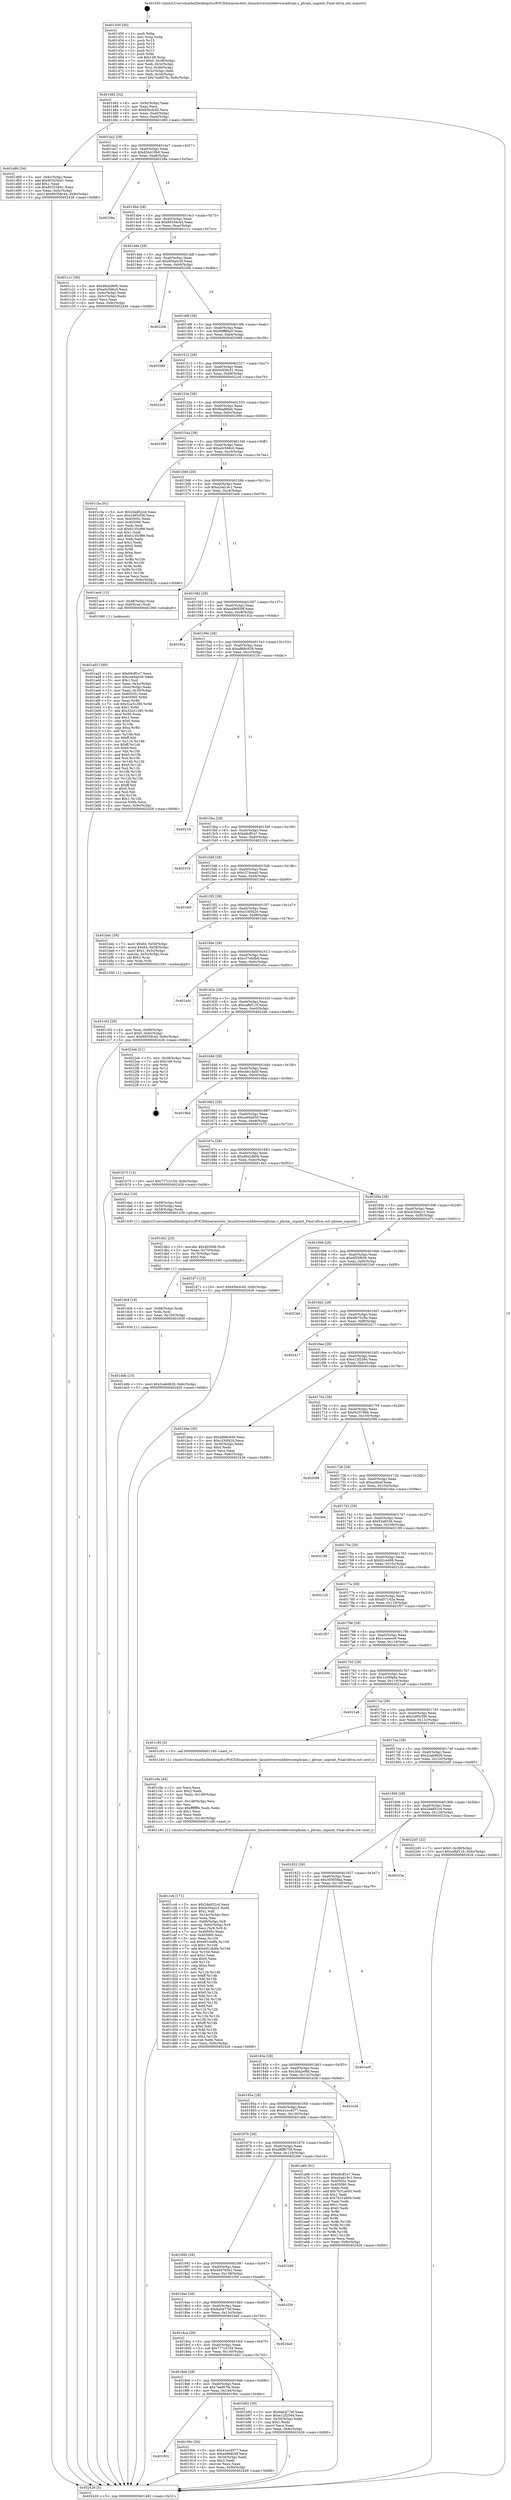 digraph "0x401450" {
  label = "0x401450 (/mnt/c/Users/mathe/Desktop/tcc/POCII/binaries/extr_linuxdriversmtddevicesphram.c_phram_unpoint_Final-ollvm.out::main(0))"
  labelloc = "t"
  node[shape=record]

  Entry [label="",width=0.3,height=0.3,shape=circle,fillcolor=black,style=filled]
  "0x401482" [label="{
     0x401482 [32]\l
     | [instrs]\l
     &nbsp;&nbsp;0x401482 \<+6\>: mov -0x9c(%rbp),%eax\l
     &nbsp;&nbsp;0x401488 \<+2\>: mov %eax,%ecx\l
     &nbsp;&nbsp;0x40148a \<+6\>: sub $0x83bcfc45,%ecx\l
     &nbsp;&nbsp;0x401490 \<+6\>: mov %eax,-0xa0(%rbp)\l
     &nbsp;&nbsp;0x401496 \<+6\>: mov %ecx,-0xa4(%rbp)\l
     &nbsp;&nbsp;0x40149c \<+6\>: je 0000000000401d80 \<main+0x930\>\l
  }"]
  "0x401d80" [label="{
     0x401d80 [34]\l
     | [instrs]\l
     &nbsp;&nbsp;0x401d80 \<+3\>: mov -0x6c(%rbp),%eax\l
     &nbsp;&nbsp;0x401d83 \<+5\>: add $0x85325641,%eax\l
     &nbsp;&nbsp;0x401d88 \<+3\>: add $0x1,%eax\l
     &nbsp;&nbsp;0x401d8b \<+5\>: sub $0x85325641,%eax\l
     &nbsp;&nbsp;0x401d90 \<+3\>: mov %eax,-0x6c(%rbp)\l
     &nbsp;&nbsp;0x401d93 \<+10\>: movl $0x89358c44,-0x9c(%rbp)\l
     &nbsp;&nbsp;0x401d9d \<+5\>: jmp 0000000000402426 \<main+0xfd6\>\l
  }"]
  "0x4014a2" [label="{
     0x4014a2 [28]\l
     | [instrs]\l
     &nbsp;&nbsp;0x4014a2 \<+5\>: jmp 00000000004014a7 \<main+0x57\>\l
     &nbsp;&nbsp;0x4014a7 \<+6\>: mov -0xa0(%rbp),%eax\l
     &nbsp;&nbsp;0x4014ad \<+5\>: sub $0x854419b0,%eax\l
     &nbsp;&nbsp;0x4014b2 \<+6\>: mov %eax,-0xa8(%rbp)\l
     &nbsp;&nbsp;0x4014b8 \<+6\>: je 000000000040238a \<main+0xf3a\>\l
  }"]
  Exit [label="",width=0.3,height=0.3,shape=circle,fillcolor=black,style=filled,peripheries=2]
  "0x40238a" [label="{
     0x40238a\l
  }", style=dashed]
  "0x4014be" [label="{
     0x4014be [28]\l
     | [instrs]\l
     &nbsp;&nbsp;0x4014be \<+5\>: jmp 00000000004014c3 \<main+0x73\>\l
     &nbsp;&nbsp;0x4014c3 \<+6\>: mov -0xa0(%rbp),%eax\l
     &nbsp;&nbsp;0x4014c9 \<+5\>: sub $0x89358c44,%eax\l
     &nbsp;&nbsp;0x4014ce \<+6\>: mov %eax,-0xac(%rbp)\l
     &nbsp;&nbsp;0x4014d4 \<+6\>: je 0000000000401c1c \<main+0x7cc\>\l
  }"]
  "0x401ddb" [label="{
     0x401ddb [15]\l
     | [instrs]\l
     &nbsp;&nbsp;0x401ddb \<+10\>: movl $0x2cab9828,-0x9c(%rbp)\l
     &nbsp;&nbsp;0x401de5 \<+5\>: jmp 0000000000402426 \<main+0xfd6\>\l
  }"]
  "0x401c1c" [label="{
     0x401c1c [30]\l
     | [instrs]\l
     &nbsp;&nbsp;0x401c1c \<+5\>: mov $0xd9a2d60b,%eax\l
     &nbsp;&nbsp;0x401c21 \<+5\>: mov $0xa0c566c0,%ecx\l
     &nbsp;&nbsp;0x401c26 \<+3\>: mov -0x6c(%rbp),%edx\l
     &nbsp;&nbsp;0x401c29 \<+3\>: cmp -0x5c(%rbp),%edx\l
     &nbsp;&nbsp;0x401c2c \<+3\>: cmovl %ecx,%eax\l
     &nbsp;&nbsp;0x401c2f \<+6\>: mov %eax,-0x9c(%rbp)\l
     &nbsp;&nbsp;0x401c35 \<+5\>: jmp 0000000000402426 \<main+0xfd6\>\l
  }"]
  "0x4014da" [label="{
     0x4014da [28]\l
     | [instrs]\l
     &nbsp;&nbsp;0x4014da \<+5\>: jmp 00000000004014df \<main+0x8f\>\l
     &nbsp;&nbsp;0x4014df \<+6\>: mov -0xa0(%rbp),%eax\l
     &nbsp;&nbsp;0x4014e5 \<+5\>: sub $0x904a0c5f,%eax\l
     &nbsp;&nbsp;0x4014ea \<+6\>: mov %eax,-0xb0(%rbp)\l
     &nbsp;&nbsp;0x4014f0 \<+6\>: je 000000000040220b \<main+0xdbb\>\l
  }"]
  "0x401dc9" [label="{
     0x401dc9 [18]\l
     | [instrs]\l
     &nbsp;&nbsp;0x401dc9 \<+4\>: mov -0x68(%rbp),%rdx\l
     &nbsp;&nbsp;0x401dcd \<+3\>: mov %rdx,%rdi\l
     &nbsp;&nbsp;0x401dd0 \<+6\>: mov %eax,-0x150(%rbp)\l
     &nbsp;&nbsp;0x401dd6 \<+5\>: call 0000000000401030 \<free@plt\>\l
     | [calls]\l
     &nbsp;&nbsp;0x401030 \{1\} (unknown)\l
  }"]
  "0x40220b" [label="{
     0x40220b\l
  }", style=dashed]
  "0x4014f6" [label="{
     0x4014f6 [28]\l
     | [instrs]\l
     &nbsp;&nbsp;0x4014f6 \<+5\>: jmp 00000000004014fb \<main+0xab\>\l
     &nbsp;&nbsp;0x4014fb \<+6\>: mov -0xa0(%rbp),%eax\l
     &nbsp;&nbsp;0x401501 \<+5\>: sub $0x99ff86a5,%eax\l
     &nbsp;&nbsp;0x401506 \<+6\>: mov %eax,-0xb4(%rbp)\l
     &nbsp;&nbsp;0x40150c \<+6\>: je 0000000000402089 \<main+0xc39\>\l
  }"]
  "0x401db2" [label="{
     0x401db2 [23]\l
     | [instrs]\l
     &nbsp;&nbsp;0x401db2 \<+10\>: movabs $0x4030d6,%rdi\l
     &nbsp;&nbsp;0x401dbc \<+3\>: mov %eax,-0x70(%rbp)\l
     &nbsp;&nbsp;0x401dbf \<+3\>: mov -0x70(%rbp),%esi\l
     &nbsp;&nbsp;0x401dc2 \<+2\>: mov $0x0,%al\l
     &nbsp;&nbsp;0x401dc4 \<+5\>: call 0000000000401040 \<printf@plt\>\l
     | [calls]\l
     &nbsp;&nbsp;0x401040 \{1\} (unknown)\l
  }"]
  "0x402089" [label="{
     0x402089\l
  }", style=dashed]
  "0x401512" [label="{
     0x401512 [28]\l
     | [instrs]\l
     &nbsp;&nbsp;0x401512 \<+5\>: jmp 0000000000401517 \<main+0xc7\>\l
     &nbsp;&nbsp;0x401517 \<+6\>: mov -0xa0(%rbp),%eax\l
     &nbsp;&nbsp;0x40151d \<+5\>: sub $0x9c938c51,%eax\l
     &nbsp;&nbsp;0x401522 \<+6\>: mov %eax,-0xb8(%rbp)\l
     &nbsp;&nbsp;0x401528 \<+6\>: je 00000000004022c6 \<main+0xe76\>\l
  }"]
  "0x401cc6" [label="{
     0x401cc6 [171]\l
     | [instrs]\l
     &nbsp;&nbsp;0x401cc6 \<+5\>: mov $0x2da852cd,%ecx\l
     &nbsp;&nbsp;0x401ccb \<+5\>: mov $0xdc50a2c1,%edx\l
     &nbsp;&nbsp;0x401cd0 \<+3\>: mov $0x1,%dil\l
     &nbsp;&nbsp;0x401cd3 \<+6\>: mov -0x14c(%rbp),%esi\l
     &nbsp;&nbsp;0x401cd9 \<+3\>: imul %eax,%esi\l
     &nbsp;&nbsp;0x401cdc \<+4\>: mov -0x68(%rbp),%r8\l
     &nbsp;&nbsp;0x401ce0 \<+4\>: movslq -0x6c(%rbp),%r9\l
     &nbsp;&nbsp;0x401ce4 \<+4\>: mov %esi,(%r8,%r9,4)\l
     &nbsp;&nbsp;0x401ce8 \<+7\>: mov 0x40505c,%eax\l
     &nbsp;&nbsp;0x401cef \<+7\>: mov 0x405060,%esi\l
     &nbsp;&nbsp;0x401cf6 \<+3\>: mov %eax,%r10d\l
     &nbsp;&nbsp;0x401cf9 \<+7\>: sub $0xe91cbdfa,%r10d\l
     &nbsp;&nbsp;0x401d00 \<+4\>: sub $0x1,%r10d\l
     &nbsp;&nbsp;0x401d04 \<+7\>: add $0xe91cbdfa,%r10d\l
     &nbsp;&nbsp;0x401d0b \<+4\>: imul %r10d,%eax\l
     &nbsp;&nbsp;0x401d0f \<+3\>: and $0x1,%eax\l
     &nbsp;&nbsp;0x401d12 \<+3\>: cmp $0x0,%eax\l
     &nbsp;&nbsp;0x401d15 \<+4\>: sete %r11b\l
     &nbsp;&nbsp;0x401d19 \<+3\>: cmp $0xa,%esi\l
     &nbsp;&nbsp;0x401d1c \<+3\>: setl %bl\l
     &nbsp;&nbsp;0x401d1f \<+3\>: mov %r11b,%r14b\l
     &nbsp;&nbsp;0x401d22 \<+4\>: xor $0xff,%r14b\l
     &nbsp;&nbsp;0x401d26 \<+3\>: mov %bl,%r15b\l
     &nbsp;&nbsp;0x401d29 \<+4\>: xor $0xff,%r15b\l
     &nbsp;&nbsp;0x401d2d \<+4\>: xor $0x0,%dil\l
     &nbsp;&nbsp;0x401d31 \<+3\>: mov %r14b,%r12b\l
     &nbsp;&nbsp;0x401d34 \<+4\>: and $0x0,%r12b\l
     &nbsp;&nbsp;0x401d38 \<+3\>: and %dil,%r11b\l
     &nbsp;&nbsp;0x401d3b \<+3\>: mov %r15b,%r13b\l
     &nbsp;&nbsp;0x401d3e \<+4\>: and $0x0,%r13b\l
     &nbsp;&nbsp;0x401d42 \<+3\>: and %dil,%bl\l
     &nbsp;&nbsp;0x401d45 \<+3\>: or %r11b,%r12b\l
     &nbsp;&nbsp;0x401d48 \<+3\>: or %bl,%r13b\l
     &nbsp;&nbsp;0x401d4b \<+3\>: xor %r13b,%r12b\l
     &nbsp;&nbsp;0x401d4e \<+3\>: or %r15b,%r14b\l
     &nbsp;&nbsp;0x401d51 \<+4\>: xor $0xff,%r14b\l
     &nbsp;&nbsp;0x401d55 \<+4\>: or $0x0,%dil\l
     &nbsp;&nbsp;0x401d59 \<+3\>: and %dil,%r14b\l
     &nbsp;&nbsp;0x401d5c \<+3\>: or %r14b,%r12b\l
     &nbsp;&nbsp;0x401d5f \<+4\>: test $0x1,%r12b\l
     &nbsp;&nbsp;0x401d63 \<+3\>: cmovne %edx,%ecx\l
     &nbsp;&nbsp;0x401d66 \<+6\>: mov %ecx,-0x9c(%rbp)\l
     &nbsp;&nbsp;0x401d6c \<+5\>: jmp 0000000000402426 \<main+0xfd6\>\l
  }"]
  "0x4022c6" [label="{
     0x4022c6\l
  }", style=dashed]
  "0x40152e" [label="{
     0x40152e [28]\l
     | [instrs]\l
     &nbsp;&nbsp;0x40152e \<+5\>: jmp 0000000000401533 \<main+0xe3\>\l
     &nbsp;&nbsp;0x401533 \<+6\>: mov -0xa0(%rbp),%eax\l
     &nbsp;&nbsp;0x401539 \<+5\>: sub $0x9eaf96eb,%eax\l
     &nbsp;&nbsp;0x40153e \<+6\>: mov %eax,-0xbc(%rbp)\l
     &nbsp;&nbsp;0x401544 \<+6\>: je 0000000000402399 \<main+0xf49\>\l
  }"]
  "0x401c9a" [label="{
     0x401c9a [44]\l
     | [instrs]\l
     &nbsp;&nbsp;0x401c9a \<+2\>: xor %ecx,%ecx\l
     &nbsp;&nbsp;0x401c9c \<+5\>: mov $0x2,%edx\l
     &nbsp;&nbsp;0x401ca1 \<+6\>: mov %edx,-0x148(%rbp)\l
     &nbsp;&nbsp;0x401ca7 \<+1\>: cltd\l
     &nbsp;&nbsp;0x401ca8 \<+6\>: mov -0x148(%rbp),%esi\l
     &nbsp;&nbsp;0x401cae \<+2\>: idiv %esi\l
     &nbsp;&nbsp;0x401cb0 \<+6\>: imul $0xfffffffe,%edx,%edx\l
     &nbsp;&nbsp;0x401cb6 \<+3\>: sub $0x1,%ecx\l
     &nbsp;&nbsp;0x401cb9 \<+2\>: sub %ecx,%edx\l
     &nbsp;&nbsp;0x401cbb \<+6\>: mov %edx,-0x14c(%rbp)\l
     &nbsp;&nbsp;0x401cc1 \<+5\>: call 0000000000401160 \<next_i\>\l
     | [calls]\l
     &nbsp;&nbsp;0x401160 \{1\} (/mnt/c/Users/mathe/Desktop/tcc/POCII/binaries/extr_linuxdriversmtddevicesphram.c_phram_unpoint_Final-ollvm.out::next_i)\l
  }"]
  "0x402399" [label="{
     0x402399\l
  }", style=dashed]
  "0x40154a" [label="{
     0x40154a [28]\l
     | [instrs]\l
     &nbsp;&nbsp;0x40154a \<+5\>: jmp 000000000040154f \<main+0xff\>\l
     &nbsp;&nbsp;0x40154f \<+6\>: mov -0xa0(%rbp),%eax\l
     &nbsp;&nbsp;0x401555 \<+5\>: sub $0xa0c566c0,%eax\l
     &nbsp;&nbsp;0x40155a \<+6\>: mov %eax,-0xc0(%rbp)\l
     &nbsp;&nbsp;0x401560 \<+6\>: je 0000000000401c3a \<main+0x7ea\>\l
  }"]
  "0x401c02" [label="{
     0x401c02 [26]\l
     | [instrs]\l
     &nbsp;&nbsp;0x401c02 \<+4\>: mov %rax,-0x68(%rbp)\l
     &nbsp;&nbsp;0x401c06 \<+7\>: movl $0x0,-0x6c(%rbp)\l
     &nbsp;&nbsp;0x401c0d \<+10\>: movl $0x89358c44,-0x9c(%rbp)\l
     &nbsp;&nbsp;0x401c17 \<+5\>: jmp 0000000000402426 \<main+0xfd6\>\l
  }"]
  "0x401c3a" [label="{
     0x401c3a [91]\l
     | [instrs]\l
     &nbsp;&nbsp;0x401c3a \<+5\>: mov $0x2da852cd,%eax\l
     &nbsp;&nbsp;0x401c3f \<+5\>: mov $0x2485cf36,%ecx\l
     &nbsp;&nbsp;0x401c44 \<+7\>: mov 0x40505c,%edx\l
     &nbsp;&nbsp;0x401c4b \<+7\>: mov 0x405060,%esi\l
     &nbsp;&nbsp;0x401c52 \<+2\>: mov %edx,%edi\l
     &nbsp;&nbsp;0x401c54 \<+6\>: sub $0xb135cf99,%edi\l
     &nbsp;&nbsp;0x401c5a \<+3\>: sub $0x1,%edi\l
     &nbsp;&nbsp;0x401c5d \<+6\>: add $0xb135cf99,%edi\l
     &nbsp;&nbsp;0x401c63 \<+3\>: imul %edi,%edx\l
     &nbsp;&nbsp;0x401c66 \<+3\>: and $0x1,%edx\l
     &nbsp;&nbsp;0x401c69 \<+3\>: cmp $0x0,%edx\l
     &nbsp;&nbsp;0x401c6c \<+4\>: sete %r8b\l
     &nbsp;&nbsp;0x401c70 \<+3\>: cmp $0xa,%esi\l
     &nbsp;&nbsp;0x401c73 \<+4\>: setl %r9b\l
     &nbsp;&nbsp;0x401c77 \<+3\>: mov %r8b,%r10b\l
     &nbsp;&nbsp;0x401c7a \<+3\>: and %r9b,%r10b\l
     &nbsp;&nbsp;0x401c7d \<+3\>: xor %r9b,%r8b\l
     &nbsp;&nbsp;0x401c80 \<+3\>: or %r8b,%r10b\l
     &nbsp;&nbsp;0x401c83 \<+4\>: test $0x1,%r10b\l
     &nbsp;&nbsp;0x401c87 \<+3\>: cmovne %ecx,%eax\l
     &nbsp;&nbsp;0x401c8a \<+6\>: mov %eax,-0x9c(%rbp)\l
     &nbsp;&nbsp;0x401c90 \<+5\>: jmp 0000000000402426 \<main+0xfd6\>\l
  }"]
  "0x401566" [label="{
     0x401566 [28]\l
     | [instrs]\l
     &nbsp;&nbsp;0x401566 \<+5\>: jmp 000000000040156b \<main+0x11b\>\l
     &nbsp;&nbsp;0x40156b \<+6\>: mov -0xa0(%rbp),%eax\l
     &nbsp;&nbsp;0x401571 \<+5\>: sub $0xa2ad19c1,%eax\l
     &nbsp;&nbsp;0x401576 \<+6\>: mov %eax,-0xc4(%rbp)\l
     &nbsp;&nbsp;0x40157c \<+6\>: je 0000000000401ac6 \<main+0x676\>\l
  }"]
  "0x401ad3" [label="{
     0x401ad3 [160]\l
     | [instrs]\l
     &nbsp;&nbsp;0x401ad3 \<+5\>: mov $0xb8cff1e7,%ecx\l
     &nbsp;&nbsp;0x401ad8 \<+5\>: mov $0xced4ab50,%edx\l
     &nbsp;&nbsp;0x401add \<+3\>: mov $0x1,%sil\l
     &nbsp;&nbsp;0x401ae0 \<+3\>: mov %eax,-0x4c(%rbp)\l
     &nbsp;&nbsp;0x401ae3 \<+3\>: mov -0x4c(%rbp),%eax\l
     &nbsp;&nbsp;0x401ae6 \<+3\>: mov %eax,-0x30(%rbp)\l
     &nbsp;&nbsp;0x401ae9 \<+7\>: mov 0x40505c,%eax\l
     &nbsp;&nbsp;0x401af0 \<+8\>: mov 0x405060,%r8d\l
     &nbsp;&nbsp;0x401af8 \<+3\>: mov %eax,%r9d\l
     &nbsp;&nbsp;0x401afb \<+7\>: sub $0x32a31285,%r9d\l
     &nbsp;&nbsp;0x401b02 \<+4\>: sub $0x1,%r9d\l
     &nbsp;&nbsp;0x401b06 \<+7\>: add $0x32a31285,%r9d\l
     &nbsp;&nbsp;0x401b0d \<+4\>: imul %r9d,%eax\l
     &nbsp;&nbsp;0x401b11 \<+3\>: and $0x1,%eax\l
     &nbsp;&nbsp;0x401b14 \<+3\>: cmp $0x0,%eax\l
     &nbsp;&nbsp;0x401b17 \<+4\>: sete %r10b\l
     &nbsp;&nbsp;0x401b1b \<+4\>: cmp $0xa,%r8d\l
     &nbsp;&nbsp;0x401b1f \<+4\>: setl %r11b\l
     &nbsp;&nbsp;0x401b23 \<+3\>: mov %r10b,%bl\l
     &nbsp;&nbsp;0x401b26 \<+3\>: xor $0xff,%bl\l
     &nbsp;&nbsp;0x401b29 \<+3\>: mov %r11b,%r14b\l
     &nbsp;&nbsp;0x401b2c \<+4\>: xor $0xff,%r14b\l
     &nbsp;&nbsp;0x401b30 \<+4\>: xor $0x0,%sil\l
     &nbsp;&nbsp;0x401b34 \<+3\>: mov %bl,%r15b\l
     &nbsp;&nbsp;0x401b37 \<+4\>: and $0x0,%r15b\l
     &nbsp;&nbsp;0x401b3b \<+3\>: and %sil,%r10b\l
     &nbsp;&nbsp;0x401b3e \<+3\>: mov %r14b,%r12b\l
     &nbsp;&nbsp;0x401b41 \<+4\>: and $0x0,%r12b\l
     &nbsp;&nbsp;0x401b45 \<+3\>: and %sil,%r11b\l
     &nbsp;&nbsp;0x401b48 \<+3\>: or %r10b,%r15b\l
     &nbsp;&nbsp;0x401b4b \<+3\>: or %r11b,%r12b\l
     &nbsp;&nbsp;0x401b4e \<+3\>: xor %r12b,%r15b\l
     &nbsp;&nbsp;0x401b51 \<+3\>: or %r14b,%bl\l
     &nbsp;&nbsp;0x401b54 \<+3\>: xor $0xff,%bl\l
     &nbsp;&nbsp;0x401b57 \<+4\>: or $0x0,%sil\l
     &nbsp;&nbsp;0x401b5b \<+3\>: and %sil,%bl\l
     &nbsp;&nbsp;0x401b5e \<+3\>: or %bl,%r15b\l
     &nbsp;&nbsp;0x401b61 \<+4\>: test $0x1,%r15b\l
     &nbsp;&nbsp;0x401b65 \<+3\>: cmovne %edx,%ecx\l
     &nbsp;&nbsp;0x401b68 \<+6\>: mov %ecx,-0x9c(%rbp)\l
     &nbsp;&nbsp;0x401b6e \<+5\>: jmp 0000000000402426 \<main+0xfd6\>\l
  }"]
  "0x401ac6" [label="{
     0x401ac6 [13]\l
     | [instrs]\l
     &nbsp;&nbsp;0x401ac6 \<+4\>: mov -0x48(%rbp),%rax\l
     &nbsp;&nbsp;0x401aca \<+4\>: mov 0x8(%rax),%rdi\l
     &nbsp;&nbsp;0x401ace \<+5\>: call 0000000000401060 \<atoi@plt\>\l
     | [calls]\l
     &nbsp;&nbsp;0x401060 \{1\} (unknown)\l
  }"]
  "0x401582" [label="{
     0x401582 [28]\l
     | [instrs]\l
     &nbsp;&nbsp;0x401582 \<+5\>: jmp 0000000000401587 \<main+0x137\>\l
     &nbsp;&nbsp;0x401587 \<+6\>: mov -0xa0(%rbp),%eax\l
     &nbsp;&nbsp;0x40158d \<+5\>: sub $0xa496826f,%eax\l
     &nbsp;&nbsp;0x401592 \<+6\>: mov %eax,-0xc8(%rbp)\l
     &nbsp;&nbsp;0x401598 \<+6\>: je 000000000040192a \<main+0x4da\>\l
  }"]
  "0x401450" [label="{
     0x401450 [50]\l
     | [instrs]\l
     &nbsp;&nbsp;0x401450 \<+1\>: push %rbp\l
     &nbsp;&nbsp;0x401451 \<+3\>: mov %rsp,%rbp\l
     &nbsp;&nbsp;0x401454 \<+2\>: push %r15\l
     &nbsp;&nbsp;0x401456 \<+2\>: push %r14\l
     &nbsp;&nbsp;0x401458 \<+2\>: push %r13\l
     &nbsp;&nbsp;0x40145a \<+2\>: push %r12\l
     &nbsp;&nbsp;0x40145c \<+1\>: push %rbx\l
     &nbsp;&nbsp;0x40145d \<+7\>: sub $0x148,%rsp\l
     &nbsp;&nbsp;0x401464 \<+7\>: movl $0x0,-0x38(%rbp)\l
     &nbsp;&nbsp;0x40146b \<+3\>: mov %edi,-0x3c(%rbp)\l
     &nbsp;&nbsp;0x40146e \<+4\>: mov %rsi,-0x48(%rbp)\l
     &nbsp;&nbsp;0x401472 \<+3\>: mov -0x3c(%rbp),%edi\l
     &nbsp;&nbsp;0x401475 \<+3\>: mov %edi,-0x34(%rbp)\l
     &nbsp;&nbsp;0x401478 \<+10\>: movl $0x7aa907fa,-0x9c(%rbp)\l
  }"]
  "0x40192a" [label="{
     0x40192a\l
  }", style=dashed]
  "0x40159e" [label="{
     0x40159e [28]\l
     | [instrs]\l
     &nbsp;&nbsp;0x40159e \<+5\>: jmp 00000000004015a3 \<main+0x153\>\l
     &nbsp;&nbsp;0x4015a3 \<+6\>: mov -0xa0(%rbp),%eax\l
     &nbsp;&nbsp;0x4015a9 \<+5\>: sub $0xa868c939,%eax\l
     &nbsp;&nbsp;0x4015ae \<+6\>: mov %eax,-0xcc(%rbp)\l
     &nbsp;&nbsp;0x4015b4 \<+6\>: je 00000000004021fc \<main+0xdac\>\l
  }"]
  "0x402426" [label="{
     0x402426 [5]\l
     | [instrs]\l
     &nbsp;&nbsp;0x402426 \<+5\>: jmp 0000000000401482 \<main+0x32\>\l
  }"]
  "0x4021fc" [label="{
     0x4021fc\l
  }", style=dashed]
  "0x4015ba" [label="{
     0x4015ba [28]\l
     | [instrs]\l
     &nbsp;&nbsp;0x4015ba \<+5\>: jmp 00000000004015bf \<main+0x16f\>\l
     &nbsp;&nbsp;0x4015bf \<+6\>: mov -0xa0(%rbp),%eax\l
     &nbsp;&nbsp;0x4015c5 \<+5\>: sub $0xb8cff1e7,%eax\l
     &nbsp;&nbsp;0x4015ca \<+6\>: mov %eax,-0xd0(%rbp)\l
     &nbsp;&nbsp;0x4015d0 \<+6\>: je 000000000040231b \<main+0xecb\>\l
  }"]
  "0x401902" [label="{
     0x401902\l
  }", style=dashed]
  "0x40231b" [label="{
     0x40231b\l
  }", style=dashed]
  "0x4015d6" [label="{
     0x4015d6 [28]\l
     | [instrs]\l
     &nbsp;&nbsp;0x4015d6 \<+5\>: jmp 00000000004015db \<main+0x18b\>\l
     &nbsp;&nbsp;0x4015db \<+6\>: mov -0xa0(%rbp),%eax\l
     &nbsp;&nbsp;0x4015e1 \<+5\>: sub $0xc274cea0,%eax\l
     &nbsp;&nbsp;0x4015e6 \<+6\>: mov %eax,-0xd4(%rbp)\l
     &nbsp;&nbsp;0x4015ec \<+6\>: je 0000000000401fe0 \<main+0xb90\>\l
  }"]
  "0x40190c" [label="{
     0x40190c [30]\l
     | [instrs]\l
     &nbsp;&nbsp;0x40190c \<+5\>: mov $0x41ec4077,%eax\l
     &nbsp;&nbsp;0x401911 \<+5\>: mov $0xa496826f,%ecx\l
     &nbsp;&nbsp;0x401916 \<+3\>: mov -0x34(%rbp),%edx\l
     &nbsp;&nbsp;0x401919 \<+3\>: cmp $0x2,%edx\l
     &nbsp;&nbsp;0x40191c \<+3\>: cmovne %ecx,%eax\l
     &nbsp;&nbsp;0x40191f \<+6\>: mov %eax,-0x9c(%rbp)\l
     &nbsp;&nbsp;0x401925 \<+5\>: jmp 0000000000402426 \<main+0xfd6\>\l
  }"]
  "0x401fe0" [label="{
     0x401fe0\l
  }", style=dashed]
  "0x4015f2" [label="{
     0x4015f2 [28]\l
     | [instrs]\l
     &nbsp;&nbsp;0x4015f2 \<+5\>: jmp 00000000004015f7 \<main+0x1a7\>\l
     &nbsp;&nbsp;0x4015f7 \<+6\>: mov -0xa0(%rbp),%eax\l
     &nbsp;&nbsp;0x4015fd \<+5\>: sub $0xc330f420,%eax\l
     &nbsp;&nbsp;0x401602 \<+6\>: mov %eax,-0xd8(%rbp)\l
     &nbsp;&nbsp;0x401608 \<+6\>: je 0000000000401bdc \<main+0x78c\>\l
  }"]
  "0x4018e6" [label="{
     0x4018e6 [28]\l
     | [instrs]\l
     &nbsp;&nbsp;0x4018e6 \<+5\>: jmp 00000000004018eb \<main+0x49b\>\l
     &nbsp;&nbsp;0x4018eb \<+6\>: mov -0xa0(%rbp),%eax\l
     &nbsp;&nbsp;0x4018f1 \<+5\>: sub $0x7aa907fa,%eax\l
     &nbsp;&nbsp;0x4018f6 \<+6\>: mov %eax,-0x144(%rbp)\l
     &nbsp;&nbsp;0x4018fc \<+6\>: je 000000000040190c \<main+0x4bc\>\l
  }"]
  "0x401bdc" [label="{
     0x401bdc [38]\l
     | [instrs]\l
     &nbsp;&nbsp;0x401bdc \<+7\>: movl $0x64,-0x50(%rbp)\l
     &nbsp;&nbsp;0x401be3 \<+8\>: movq $0x64,-0x58(%rbp)\l
     &nbsp;&nbsp;0x401beb \<+7\>: movl $0x1,-0x5c(%rbp)\l
     &nbsp;&nbsp;0x401bf2 \<+4\>: movslq -0x5c(%rbp),%rax\l
     &nbsp;&nbsp;0x401bf6 \<+4\>: shl $0x2,%rax\l
     &nbsp;&nbsp;0x401bfa \<+3\>: mov %rax,%rdi\l
     &nbsp;&nbsp;0x401bfd \<+5\>: call 0000000000401050 \<malloc@plt\>\l
     | [calls]\l
     &nbsp;&nbsp;0x401050 \{1\} (unknown)\l
  }"]
  "0x40160e" [label="{
     0x40160e [28]\l
     | [instrs]\l
     &nbsp;&nbsp;0x40160e \<+5\>: jmp 0000000000401613 \<main+0x1c3\>\l
     &nbsp;&nbsp;0x401613 \<+6\>: mov -0xa0(%rbp),%eax\l
     &nbsp;&nbsp;0x401619 \<+5\>: sub $0xc57e6db8,%eax\l
     &nbsp;&nbsp;0x40161e \<+6\>: mov %eax,-0xdc(%rbp)\l
     &nbsp;&nbsp;0x401624 \<+6\>: je 0000000000401a5c \<main+0x60c\>\l
  }"]
  "0x401b82" [label="{
     0x401b82 [30]\l
     | [instrs]\l
     &nbsp;&nbsp;0x401b82 \<+5\>: mov $0x6a0477ef,%eax\l
     &nbsp;&nbsp;0x401b87 \<+5\>: mov $0xe12f2584,%ecx\l
     &nbsp;&nbsp;0x401b8c \<+3\>: mov -0x30(%rbp),%edx\l
     &nbsp;&nbsp;0x401b8f \<+3\>: cmp $0x1,%edx\l
     &nbsp;&nbsp;0x401b92 \<+3\>: cmovl %ecx,%eax\l
     &nbsp;&nbsp;0x401b95 \<+6\>: mov %eax,-0x9c(%rbp)\l
     &nbsp;&nbsp;0x401b9b \<+5\>: jmp 0000000000402426 \<main+0xfd6\>\l
  }"]
  "0x401a5c" [label="{
     0x401a5c\l
  }", style=dashed]
  "0x40162a" [label="{
     0x40162a [28]\l
     | [instrs]\l
     &nbsp;&nbsp;0x40162a \<+5\>: jmp 000000000040162f \<main+0x1df\>\l
     &nbsp;&nbsp;0x40162f \<+6\>: mov -0xa0(%rbp),%eax\l
     &nbsp;&nbsp;0x401635 \<+5\>: sub $0xcafbf119,%eax\l
     &nbsp;&nbsp;0x40163a \<+6\>: mov %eax,-0xe0(%rbp)\l
     &nbsp;&nbsp;0x401640 \<+6\>: je 00000000004022eb \<main+0xe9b\>\l
  }"]
  "0x4018ca" [label="{
     0x4018ca [28]\l
     | [instrs]\l
     &nbsp;&nbsp;0x4018ca \<+5\>: jmp 00000000004018cf \<main+0x47f\>\l
     &nbsp;&nbsp;0x4018cf \<+6\>: mov -0xa0(%rbp),%eax\l
     &nbsp;&nbsp;0x4018d5 \<+5\>: sub $0x777c3154,%eax\l
     &nbsp;&nbsp;0x4018da \<+6\>: mov %eax,-0x140(%rbp)\l
     &nbsp;&nbsp;0x4018e0 \<+6\>: je 0000000000401b82 \<main+0x732\>\l
  }"]
  "0x4022eb" [label="{
     0x4022eb [21]\l
     | [instrs]\l
     &nbsp;&nbsp;0x4022eb \<+3\>: mov -0x38(%rbp),%eax\l
     &nbsp;&nbsp;0x4022ee \<+7\>: add $0x148,%rsp\l
     &nbsp;&nbsp;0x4022f5 \<+1\>: pop %rbx\l
     &nbsp;&nbsp;0x4022f6 \<+2\>: pop %r12\l
     &nbsp;&nbsp;0x4022f8 \<+2\>: pop %r13\l
     &nbsp;&nbsp;0x4022fa \<+2\>: pop %r14\l
     &nbsp;&nbsp;0x4022fc \<+2\>: pop %r15\l
     &nbsp;&nbsp;0x4022fe \<+1\>: pop %rbp\l
     &nbsp;&nbsp;0x4022ff \<+1\>: ret\l
  }"]
  "0x401646" [label="{
     0x401646 [28]\l
     | [instrs]\l
     &nbsp;&nbsp;0x401646 \<+5\>: jmp 000000000040164b \<main+0x1fb\>\l
     &nbsp;&nbsp;0x40164b \<+6\>: mov -0xa0(%rbp),%eax\l
     &nbsp;&nbsp;0x401651 \<+5\>: sub $0xcbb1da5f,%eax\l
     &nbsp;&nbsp;0x401656 \<+6\>: mov %eax,-0xe4(%rbp)\l
     &nbsp;&nbsp;0x40165c \<+6\>: je 00000000004019bd \<main+0x56d\>\l
  }"]
  "0x401ba0" [label="{
     0x401ba0\l
  }", style=dashed]
  "0x4019bd" [label="{
     0x4019bd\l
  }", style=dashed]
  "0x401662" [label="{
     0x401662 [28]\l
     | [instrs]\l
     &nbsp;&nbsp;0x401662 \<+5\>: jmp 0000000000401667 \<main+0x217\>\l
     &nbsp;&nbsp;0x401667 \<+6\>: mov -0xa0(%rbp),%eax\l
     &nbsp;&nbsp;0x40166d \<+5\>: sub $0xced4ab50,%eax\l
     &nbsp;&nbsp;0x401672 \<+6\>: mov %eax,-0xe8(%rbp)\l
     &nbsp;&nbsp;0x401678 \<+6\>: je 0000000000401b73 \<main+0x723\>\l
  }"]
  "0x4018ae" [label="{
     0x4018ae [28]\l
     | [instrs]\l
     &nbsp;&nbsp;0x4018ae \<+5\>: jmp 00000000004018b3 \<main+0x463\>\l
     &nbsp;&nbsp;0x4018b3 \<+6\>: mov -0xa0(%rbp),%eax\l
     &nbsp;&nbsp;0x4018b9 \<+5\>: sub $0x6a0477ef,%eax\l
     &nbsp;&nbsp;0x4018be \<+6\>: mov %eax,-0x13c(%rbp)\l
     &nbsp;&nbsp;0x4018c4 \<+6\>: je 0000000000401ba0 \<main+0x750\>\l
  }"]
  "0x401b73" [label="{
     0x401b73 [15]\l
     | [instrs]\l
     &nbsp;&nbsp;0x401b73 \<+10\>: movl $0x777c3154,-0x9c(%rbp)\l
     &nbsp;&nbsp;0x401b7d \<+5\>: jmp 0000000000402426 \<main+0xfd6\>\l
  }"]
  "0x40167e" [label="{
     0x40167e [28]\l
     | [instrs]\l
     &nbsp;&nbsp;0x40167e \<+5\>: jmp 0000000000401683 \<main+0x233\>\l
     &nbsp;&nbsp;0x401683 \<+6\>: mov -0xa0(%rbp),%eax\l
     &nbsp;&nbsp;0x401689 \<+5\>: sub $0xd9a2d60b,%eax\l
     &nbsp;&nbsp;0x40168e \<+6\>: mov %eax,-0xec(%rbp)\l
     &nbsp;&nbsp;0x401694 \<+6\>: je 0000000000401da2 \<main+0x952\>\l
  }"]
  "0x401f39" [label="{
     0x401f39\l
  }", style=dashed]
  "0x401da2" [label="{
     0x401da2 [16]\l
     | [instrs]\l
     &nbsp;&nbsp;0x401da2 \<+4\>: mov -0x68(%rbp),%rdi\l
     &nbsp;&nbsp;0x401da6 \<+3\>: mov -0x50(%rbp),%esi\l
     &nbsp;&nbsp;0x401da9 \<+4\>: mov -0x58(%rbp),%rdx\l
     &nbsp;&nbsp;0x401dad \<+5\>: call 0000000000401430 \<phram_unpoint\>\l
     | [calls]\l
     &nbsp;&nbsp;0x401430 \{1\} (/mnt/c/Users/mathe/Desktop/tcc/POCII/binaries/extr_linuxdriversmtddevicesphram.c_phram_unpoint_Final-ollvm.out::phram_unpoint)\l
  }"]
  "0x40169a" [label="{
     0x40169a [28]\l
     | [instrs]\l
     &nbsp;&nbsp;0x40169a \<+5\>: jmp 000000000040169f \<main+0x24f\>\l
     &nbsp;&nbsp;0x40169f \<+6\>: mov -0xa0(%rbp),%eax\l
     &nbsp;&nbsp;0x4016a5 \<+5\>: sub $0xdc50a2c1,%eax\l
     &nbsp;&nbsp;0x4016aa \<+6\>: mov %eax,-0xf0(%rbp)\l
     &nbsp;&nbsp;0x4016b0 \<+6\>: je 0000000000401d71 \<main+0x921\>\l
  }"]
  "0x401892" [label="{
     0x401892 [28]\l
     | [instrs]\l
     &nbsp;&nbsp;0x401892 \<+5\>: jmp 0000000000401897 \<main+0x447\>\l
     &nbsp;&nbsp;0x401897 \<+6\>: mov -0xa0(%rbp),%eax\l
     &nbsp;&nbsp;0x40189d \<+5\>: sub $0x4d4793b1,%eax\l
     &nbsp;&nbsp;0x4018a2 \<+6\>: mov %eax,-0x138(%rbp)\l
     &nbsp;&nbsp;0x4018a8 \<+6\>: je 0000000000401f39 \<main+0xae9\>\l
  }"]
  "0x401d71" [label="{
     0x401d71 [15]\l
     | [instrs]\l
     &nbsp;&nbsp;0x401d71 \<+10\>: movl $0x83bcfc45,-0x9c(%rbp)\l
     &nbsp;&nbsp;0x401d7b \<+5\>: jmp 0000000000402426 \<main+0xfd6\>\l
  }"]
  "0x4016b6" [label="{
     0x4016b6 [28]\l
     | [instrs]\l
     &nbsp;&nbsp;0x4016b6 \<+5\>: jmp 00000000004016bb \<main+0x26b\>\l
     &nbsp;&nbsp;0x4016bb \<+6\>: mov -0xa0(%rbp),%eax\l
     &nbsp;&nbsp;0x4016c1 \<+5\>: sub $0xdf55f650,%eax\l
     &nbsp;&nbsp;0x4016c6 \<+6\>: mov %eax,-0xf4(%rbp)\l
     &nbsp;&nbsp;0x4016cc \<+6\>: je 00000000004023ef \<main+0xf9f\>\l
  }"]
  "0x402266" [label="{
     0x402266\l
  }", style=dashed]
  "0x4023ef" [label="{
     0x4023ef\l
  }", style=dashed]
  "0x4016d2" [label="{
     0x4016d2 [28]\l
     | [instrs]\l
     &nbsp;&nbsp;0x4016d2 \<+5\>: jmp 00000000004016d7 \<main+0x287\>\l
     &nbsp;&nbsp;0x4016d7 \<+6\>: mov -0xa0(%rbp),%eax\l
     &nbsp;&nbsp;0x4016dd \<+5\>: sub $0xdfe7029a,%eax\l
     &nbsp;&nbsp;0x4016e2 \<+6\>: mov %eax,-0xf8(%rbp)\l
     &nbsp;&nbsp;0x4016e8 \<+6\>: je 0000000000402417 \<main+0xfc7\>\l
  }"]
  "0x401876" [label="{
     0x401876 [28]\l
     | [instrs]\l
     &nbsp;&nbsp;0x401876 \<+5\>: jmp 000000000040187b \<main+0x42b\>\l
     &nbsp;&nbsp;0x40187b \<+6\>: mov -0xa0(%rbp),%eax\l
     &nbsp;&nbsp;0x401881 \<+5\>: sub $0x48ff6759,%eax\l
     &nbsp;&nbsp;0x401886 \<+6\>: mov %eax,-0x134(%rbp)\l
     &nbsp;&nbsp;0x40188c \<+6\>: je 0000000000402266 \<main+0xe16\>\l
  }"]
  "0x402417" [label="{
     0x402417\l
  }", style=dashed]
  "0x4016ee" [label="{
     0x4016ee [28]\l
     | [instrs]\l
     &nbsp;&nbsp;0x4016ee \<+5\>: jmp 00000000004016f3 \<main+0x2a3\>\l
     &nbsp;&nbsp;0x4016f3 \<+6\>: mov -0xa0(%rbp),%eax\l
     &nbsp;&nbsp;0x4016f9 \<+5\>: sub $0xe12f2584,%eax\l
     &nbsp;&nbsp;0x4016fe \<+6\>: mov %eax,-0xfc(%rbp)\l
     &nbsp;&nbsp;0x401704 \<+6\>: je 0000000000401bbe \<main+0x76e\>\l
  }"]
  "0x401a6b" [label="{
     0x401a6b [91]\l
     | [instrs]\l
     &nbsp;&nbsp;0x401a6b \<+5\>: mov $0xb8cff1e7,%eax\l
     &nbsp;&nbsp;0x401a70 \<+5\>: mov $0xa2ad19c1,%ecx\l
     &nbsp;&nbsp;0x401a75 \<+7\>: mov 0x40505c,%edx\l
     &nbsp;&nbsp;0x401a7c \<+7\>: mov 0x405060,%esi\l
     &nbsp;&nbsp;0x401a83 \<+2\>: mov %edx,%edi\l
     &nbsp;&nbsp;0x401a85 \<+6\>: add $0x7b31a600,%edi\l
     &nbsp;&nbsp;0x401a8b \<+3\>: sub $0x1,%edi\l
     &nbsp;&nbsp;0x401a8e \<+6\>: sub $0x7b31a600,%edi\l
     &nbsp;&nbsp;0x401a94 \<+3\>: imul %edi,%edx\l
     &nbsp;&nbsp;0x401a97 \<+3\>: and $0x1,%edx\l
     &nbsp;&nbsp;0x401a9a \<+3\>: cmp $0x0,%edx\l
     &nbsp;&nbsp;0x401a9d \<+4\>: sete %r8b\l
     &nbsp;&nbsp;0x401aa1 \<+3\>: cmp $0xa,%esi\l
     &nbsp;&nbsp;0x401aa4 \<+4\>: setl %r9b\l
     &nbsp;&nbsp;0x401aa8 \<+3\>: mov %r8b,%r10b\l
     &nbsp;&nbsp;0x401aab \<+3\>: and %r9b,%r10b\l
     &nbsp;&nbsp;0x401aae \<+3\>: xor %r9b,%r8b\l
     &nbsp;&nbsp;0x401ab1 \<+3\>: or %r8b,%r10b\l
     &nbsp;&nbsp;0x401ab4 \<+4\>: test $0x1,%r10b\l
     &nbsp;&nbsp;0x401ab8 \<+3\>: cmovne %ecx,%eax\l
     &nbsp;&nbsp;0x401abb \<+6\>: mov %eax,-0x9c(%rbp)\l
     &nbsp;&nbsp;0x401ac1 \<+5\>: jmp 0000000000402426 \<main+0xfd6\>\l
  }"]
  "0x401bbe" [label="{
     0x401bbe [30]\l
     | [instrs]\l
     &nbsp;&nbsp;0x401bbe \<+5\>: mov $0xa868c939,%eax\l
     &nbsp;&nbsp;0x401bc3 \<+5\>: mov $0xc330f420,%ecx\l
     &nbsp;&nbsp;0x401bc8 \<+3\>: mov -0x30(%rbp),%edx\l
     &nbsp;&nbsp;0x401bcb \<+3\>: cmp $0x0,%edx\l
     &nbsp;&nbsp;0x401bce \<+3\>: cmove %ecx,%eax\l
     &nbsp;&nbsp;0x401bd1 \<+6\>: mov %eax,-0x9c(%rbp)\l
     &nbsp;&nbsp;0x401bd7 \<+5\>: jmp 0000000000402426 \<main+0xfd6\>\l
  }"]
  "0x40170a" [label="{
     0x40170a [28]\l
     | [instrs]\l
     &nbsp;&nbsp;0x40170a \<+5\>: jmp 000000000040170f \<main+0x2bf\>\l
     &nbsp;&nbsp;0x40170f \<+6\>: mov -0xa0(%rbp),%eax\l
     &nbsp;&nbsp;0x401715 \<+5\>: sub $0xf4207866,%eax\l
     &nbsp;&nbsp;0x40171a \<+6\>: mov %eax,-0x100(%rbp)\l
     &nbsp;&nbsp;0x401720 \<+6\>: je 0000000000402098 \<main+0xc48\>\l
  }"]
  "0x40185a" [label="{
     0x40185a [28]\l
     | [instrs]\l
     &nbsp;&nbsp;0x40185a \<+5\>: jmp 000000000040185f \<main+0x40f\>\l
     &nbsp;&nbsp;0x40185f \<+6\>: mov -0xa0(%rbp),%eax\l
     &nbsp;&nbsp;0x401865 \<+5\>: sub $0x41ec4077,%eax\l
     &nbsp;&nbsp;0x40186a \<+6\>: mov %eax,-0x130(%rbp)\l
     &nbsp;&nbsp;0x401870 \<+6\>: je 0000000000401a6b \<main+0x61b\>\l
  }"]
  "0x402098" [label="{
     0x402098\l
  }", style=dashed]
  "0x401726" [label="{
     0x401726 [28]\l
     | [instrs]\l
     &nbsp;&nbsp;0x401726 \<+5\>: jmp 000000000040172b \<main+0x2db\>\l
     &nbsp;&nbsp;0x40172b \<+6\>: mov -0xa0(%rbp),%eax\l
     &nbsp;&nbsp;0x401731 \<+5\>: sub $0xacbbaf,%eax\l
     &nbsp;&nbsp;0x401736 \<+6\>: mov %eax,-0x104(%rbp)\l
     &nbsp;&nbsp;0x40173c \<+6\>: je 0000000000401dea \<main+0x99a\>\l
  }"]
  "0x401e36" [label="{
     0x401e36\l
  }", style=dashed]
  "0x401dea" [label="{
     0x401dea\l
  }", style=dashed]
  "0x401742" [label="{
     0x401742 [28]\l
     | [instrs]\l
     &nbsp;&nbsp;0x401742 \<+5\>: jmp 0000000000401747 \<main+0x2f7\>\l
     &nbsp;&nbsp;0x401747 \<+6\>: mov -0xa0(%rbp),%eax\l
     &nbsp;&nbsp;0x40174d \<+5\>: sub $0x52e6536,%eax\l
     &nbsp;&nbsp;0x401752 \<+6\>: mov %eax,-0x108(%rbp)\l
     &nbsp;&nbsp;0x401758 \<+6\>: je 0000000000402199 \<main+0xd49\>\l
  }"]
  "0x40183e" [label="{
     0x40183e [28]\l
     | [instrs]\l
     &nbsp;&nbsp;0x40183e \<+5\>: jmp 0000000000401843 \<main+0x3f3\>\l
     &nbsp;&nbsp;0x401843 \<+6\>: mov -0xa0(%rbp),%eax\l
     &nbsp;&nbsp;0x401849 \<+5\>: sub $0x30a2e9f4,%eax\l
     &nbsp;&nbsp;0x40184e \<+6\>: mov %eax,-0x12c(%rbp)\l
     &nbsp;&nbsp;0x401854 \<+6\>: je 0000000000401e36 \<main+0x9e6\>\l
  }"]
  "0x402199" [label="{
     0x402199\l
  }", style=dashed]
  "0x40175e" [label="{
     0x40175e [28]\l
     | [instrs]\l
     &nbsp;&nbsp;0x40175e \<+5\>: jmp 0000000000401763 \<main+0x313\>\l
     &nbsp;&nbsp;0x401763 \<+6\>: mov -0xa0(%rbp),%eax\l
     &nbsp;&nbsp;0x401769 \<+5\>: sub $0x92c4d98,%eax\l
     &nbsp;&nbsp;0x40176e \<+6\>: mov %eax,-0x10c(%rbp)\l
     &nbsp;&nbsp;0x401774 \<+6\>: je 000000000040212b \<main+0xcdb\>\l
  }"]
  "0x401ec9" [label="{
     0x401ec9\l
  }", style=dashed]
  "0x40212b" [label="{
     0x40212b\l
  }", style=dashed]
  "0x40177a" [label="{
     0x40177a [28]\l
     | [instrs]\l
     &nbsp;&nbsp;0x40177a \<+5\>: jmp 000000000040177f \<main+0x32f\>\l
     &nbsp;&nbsp;0x40177f \<+6\>: mov -0xa0(%rbp),%eax\l
     &nbsp;&nbsp;0x401785 \<+5\>: sub $0xd57142a,%eax\l
     &nbsp;&nbsp;0x40178a \<+6\>: mov %eax,-0x110(%rbp)\l
     &nbsp;&nbsp;0x401790 \<+6\>: je 0000000000401f57 \<main+0xb07\>\l
  }"]
  "0x401822" [label="{
     0x401822 [28]\l
     | [instrs]\l
     &nbsp;&nbsp;0x401822 \<+5\>: jmp 0000000000401827 \<main+0x3d7\>\l
     &nbsp;&nbsp;0x401827 \<+6\>: mov -0xa0(%rbp),%eax\l
     &nbsp;&nbsp;0x40182d \<+5\>: sub $0x305658aa,%eax\l
     &nbsp;&nbsp;0x401832 \<+6\>: mov %eax,-0x128(%rbp)\l
     &nbsp;&nbsp;0x401838 \<+6\>: je 0000000000401ec9 \<main+0xa79\>\l
  }"]
  "0x401f57" [label="{
     0x401f57\l
  }", style=dashed]
  "0x401796" [label="{
     0x401796 [28]\l
     | [instrs]\l
     &nbsp;&nbsp;0x401796 \<+5\>: jmp 000000000040179b \<main+0x34b\>\l
     &nbsp;&nbsp;0x40179b \<+6\>: mov -0xa0(%rbp),%eax\l
     &nbsp;&nbsp;0x4017a1 \<+5\>: sub $0x1caeece9,%eax\l
     &nbsp;&nbsp;0x4017a6 \<+6\>: mov %eax,-0x114(%rbp)\l
     &nbsp;&nbsp;0x4017ac \<+6\>: je 0000000000402300 \<main+0xeb0\>\l
  }"]
  "0x40233a" [label="{
     0x40233a\l
  }", style=dashed]
  "0x402300" [label="{
     0x402300\l
  }", style=dashed]
  "0x4017b2" [label="{
     0x4017b2 [28]\l
     | [instrs]\l
     &nbsp;&nbsp;0x4017b2 \<+5\>: jmp 00000000004017b7 \<main+0x367\>\l
     &nbsp;&nbsp;0x4017b7 \<+6\>: mov -0xa0(%rbp),%eax\l
     &nbsp;&nbsp;0x4017bd \<+5\>: sub $0x1cd5fa8a,%eax\l
     &nbsp;&nbsp;0x4017c2 \<+6\>: mov %eax,-0x118(%rbp)\l
     &nbsp;&nbsp;0x4017c8 \<+6\>: je 00000000004021a8 \<main+0xd58\>\l
  }"]
  "0x401806" [label="{
     0x401806 [28]\l
     | [instrs]\l
     &nbsp;&nbsp;0x401806 \<+5\>: jmp 000000000040180b \<main+0x3bb\>\l
     &nbsp;&nbsp;0x40180b \<+6\>: mov -0xa0(%rbp),%eax\l
     &nbsp;&nbsp;0x401811 \<+5\>: sub $0x2da852cd,%eax\l
     &nbsp;&nbsp;0x401816 \<+6\>: mov %eax,-0x124(%rbp)\l
     &nbsp;&nbsp;0x40181c \<+6\>: je 000000000040233a \<main+0xeea\>\l
  }"]
  "0x4021a8" [label="{
     0x4021a8\l
  }", style=dashed]
  "0x4017ce" [label="{
     0x4017ce [28]\l
     | [instrs]\l
     &nbsp;&nbsp;0x4017ce \<+5\>: jmp 00000000004017d3 \<main+0x383\>\l
     &nbsp;&nbsp;0x4017d3 \<+6\>: mov -0xa0(%rbp),%eax\l
     &nbsp;&nbsp;0x4017d9 \<+5\>: sub $0x2485cf36,%eax\l
     &nbsp;&nbsp;0x4017de \<+6\>: mov %eax,-0x11c(%rbp)\l
     &nbsp;&nbsp;0x4017e4 \<+6\>: je 0000000000401c95 \<main+0x845\>\l
  }"]
  "0x4022d5" [label="{
     0x4022d5 [22]\l
     | [instrs]\l
     &nbsp;&nbsp;0x4022d5 \<+7\>: movl $0x0,-0x38(%rbp)\l
     &nbsp;&nbsp;0x4022dc \<+10\>: movl $0xcafbf119,-0x9c(%rbp)\l
     &nbsp;&nbsp;0x4022e6 \<+5\>: jmp 0000000000402426 \<main+0xfd6\>\l
  }"]
  "0x401c95" [label="{
     0x401c95 [5]\l
     | [instrs]\l
     &nbsp;&nbsp;0x401c95 \<+5\>: call 0000000000401160 \<next_i\>\l
     | [calls]\l
     &nbsp;&nbsp;0x401160 \{1\} (/mnt/c/Users/mathe/Desktop/tcc/POCII/binaries/extr_linuxdriversmtddevicesphram.c_phram_unpoint_Final-ollvm.out::next_i)\l
  }"]
  "0x4017ea" [label="{
     0x4017ea [28]\l
     | [instrs]\l
     &nbsp;&nbsp;0x4017ea \<+5\>: jmp 00000000004017ef \<main+0x39f\>\l
     &nbsp;&nbsp;0x4017ef \<+6\>: mov -0xa0(%rbp),%eax\l
     &nbsp;&nbsp;0x4017f5 \<+5\>: sub $0x2cab9828,%eax\l
     &nbsp;&nbsp;0x4017fa \<+6\>: mov %eax,-0x120(%rbp)\l
     &nbsp;&nbsp;0x401800 \<+6\>: je 00000000004022d5 \<main+0xe85\>\l
  }"]
  Entry -> "0x401450" [label=" 1"]
  "0x401482" -> "0x401d80" [label=" 1"]
  "0x401482" -> "0x4014a2" [label=" 15"]
  "0x4022eb" -> Exit [label=" 1"]
  "0x4014a2" -> "0x40238a" [label=" 0"]
  "0x4014a2" -> "0x4014be" [label=" 15"]
  "0x4022d5" -> "0x402426" [label=" 1"]
  "0x4014be" -> "0x401c1c" [label=" 2"]
  "0x4014be" -> "0x4014da" [label=" 13"]
  "0x401ddb" -> "0x402426" [label=" 1"]
  "0x4014da" -> "0x40220b" [label=" 0"]
  "0x4014da" -> "0x4014f6" [label=" 13"]
  "0x401dc9" -> "0x401ddb" [label=" 1"]
  "0x4014f6" -> "0x402089" [label=" 0"]
  "0x4014f6" -> "0x401512" [label=" 13"]
  "0x401db2" -> "0x401dc9" [label=" 1"]
  "0x401512" -> "0x4022c6" [label=" 0"]
  "0x401512" -> "0x40152e" [label=" 13"]
  "0x401da2" -> "0x401db2" [label=" 1"]
  "0x40152e" -> "0x402399" [label=" 0"]
  "0x40152e" -> "0x40154a" [label=" 13"]
  "0x401d80" -> "0x402426" [label=" 1"]
  "0x40154a" -> "0x401c3a" [label=" 1"]
  "0x40154a" -> "0x401566" [label=" 12"]
  "0x401d71" -> "0x402426" [label=" 1"]
  "0x401566" -> "0x401ac6" [label=" 1"]
  "0x401566" -> "0x401582" [label=" 11"]
  "0x401cc6" -> "0x402426" [label=" 1"]
  "0x401582" -> "0x40192a" [label=" 0"]
  "0x401582" -> "0x40159e" [label=" 11"]
  "0x401c9a" -> "0x401cc6" [label=" 1"]
  "0x40159e" -> "0x4021fc" [label=" 0"]
  "0x40159e" -> "0x4015ba" [label=" 11"]
  "0x401c95" -> "0x401c9a" [label=" 1"]
  "0x4015ba" -> "0x40231b" [label=" 0"]
  "0x4015ba" -> "0x4015d6" [label=" 11"]
  "0x401c3a" -> "0x402426" [label=" 1"]
  "0x4015d6" -> "0x401fe0" [label=" 0"]
  "0x4015d6" -> "0x4015f2" [label=" 11"]
  "0x401c1c" -> "0x402426" [label=" 2"]
  "0x4015f2" -> "0x401bdc" [label=" 1"]
  "0x4015f2" -> "0x40160e" [label=" 10"]
  "0x401bdc" -> "0x401c02" [label=" 1"]
  "0x40160e" -> "0x401a5c" [label=" 0"]
  "0x40160e" -> "0x40162a" [label=" 10"]
  "0x401bbe" -> "0x402426" [label=" 1"]
  "0x40162a" -> "0x4022eb" [label=" 1"]
  "0x40162a" -> "0x401646" [label=" 9"]
  "0x401b73" -> "0x402426" [label=" 1"]
  "0x401646" -> "0x4019bd" [label=" 0"]
  "0x401646" -> "0x401662" [label=" 9"]
  "0x401ad3" -> "0x402426" [label=" 1"]
  "0x401662" -> "0x401b73" [label=" 1"]
  "0x401662" -> "0x40167e" [label=" 8"]
  "0x401a6b" -> "0x402426" [label=" 1"]
  "0x40167e" -> "0x401da2" [label=" 1"]
  "0x40167e" -> "0x40169a" [label=" 7"]
  "0x402426" -> "0x401482" [label=" 15"]
  "0x40169a" -> "0x401d71" [label=" 1"]
  "0x40169a" -> "0x4016b6" [label=" 6"]
  "0x40190c" -> "0x402426" [label=" 1"]
  "0x4016b6" -> "0x4023ef" [label=" 0"]
  "0x4016b6" -> "0x4016d2" [label=" 6"]
  "0x4018e6" -> "0x401902" [label=" 0"]
  "0x4016d2" -> "0x402417" [label=" 0"]
  "0x4016d2" -> "0x4016ee" [label=" 6"]
  "0x401c02" -> "0x402426" [label=" 1"]
  "0x4016ee" -> "0x401bbe" [label=" 1"]
  "0x4016ee" -> "0x40170a" [label=" 5"]
  "0x4018ca" -> "0x4018e6" [label=" 1"]
  "0x40170a" -> "0x402098" [label=" 0"]
  "0x40170a" -> "0x401726" [label=" 5"]
  "0x401b82" -> "0x402426" [label=" 1"]
  "0x401726" -> "0x401dea" [label=" 0"]
  "0x401726" -> "0x401742" [label=" 5"]
  "0x4018ae" -> "0x4018ca" [label=" 2"]
  "0x401742" -> "0x402199" [label=" 0"]
  "0x401742" -> "0x40175e" [label=" 5"]
  "0x401ac6" -> "0x401ad3" [label=" 1"]
  "0x40175e" -> "0x40212b" [label=" 0"]
  "0x40175e" -> "0x40177a" [label=" 5"]
  "0x401892" -> "0x4018ae" [label=" 2"]
  "0x40177a" -> "0x401f57" [label=" 0"]
  "0x40177a" -> "0x401796" [label=" 5"]
  "0x401450" -> "0x401482" [label=" 1"]
  "0x401796" -> "0x402300" [label=" 0"]
  "0x401796" -> "0x4017b2" [label=" 5"]
  "0x401876" -> "0x401892" [label=" 2"]
  "0x4017b2" -> "0x4021a8" [label=" 0"]
  "0x4017b2" -> "0x4017ce" [label=" 5"]
  "0x4018e6" -> "0x40190c" [label=" 1"]
  "0x4017ce" -> "0x401c95" [label=" 1"]
  "0x4017ce" -> "0x4017ea" [label=" 4"]
  "0x40185a" -> "0x401876" [label=" 2"]
  "0x4017ea" -> "0x4022d5" [label=" 1"]
  "0x4017ea" -> "0x401806" [label=" 3"]
  "0x401876" -> "0x402266" [label=" 0"]
  "0x401806" -> "0x40233a" [label=" 0"]
  "0x401806" -> "0x401822" [label=" 3"]
  "0x401892" -> "0x401f39" [label=" 0"]
  "0x401822" -> "0x401ec9" [label=" 0"]
  "0x401822" -> "0x40183e" [label=" 3"]
  "0x4018ae" -> "0x401ba0" [label=" 0"]
  "0x40183e" -> "0x401e36" [label=" 0"]
  "0x40183e" -> "0x40185a" [label=" 3"]
  "0x4018ca" -> "0x401b82" [label=" 1"]
  "0x40185a" -> "0x401a6b" [label=" 1"]
}
